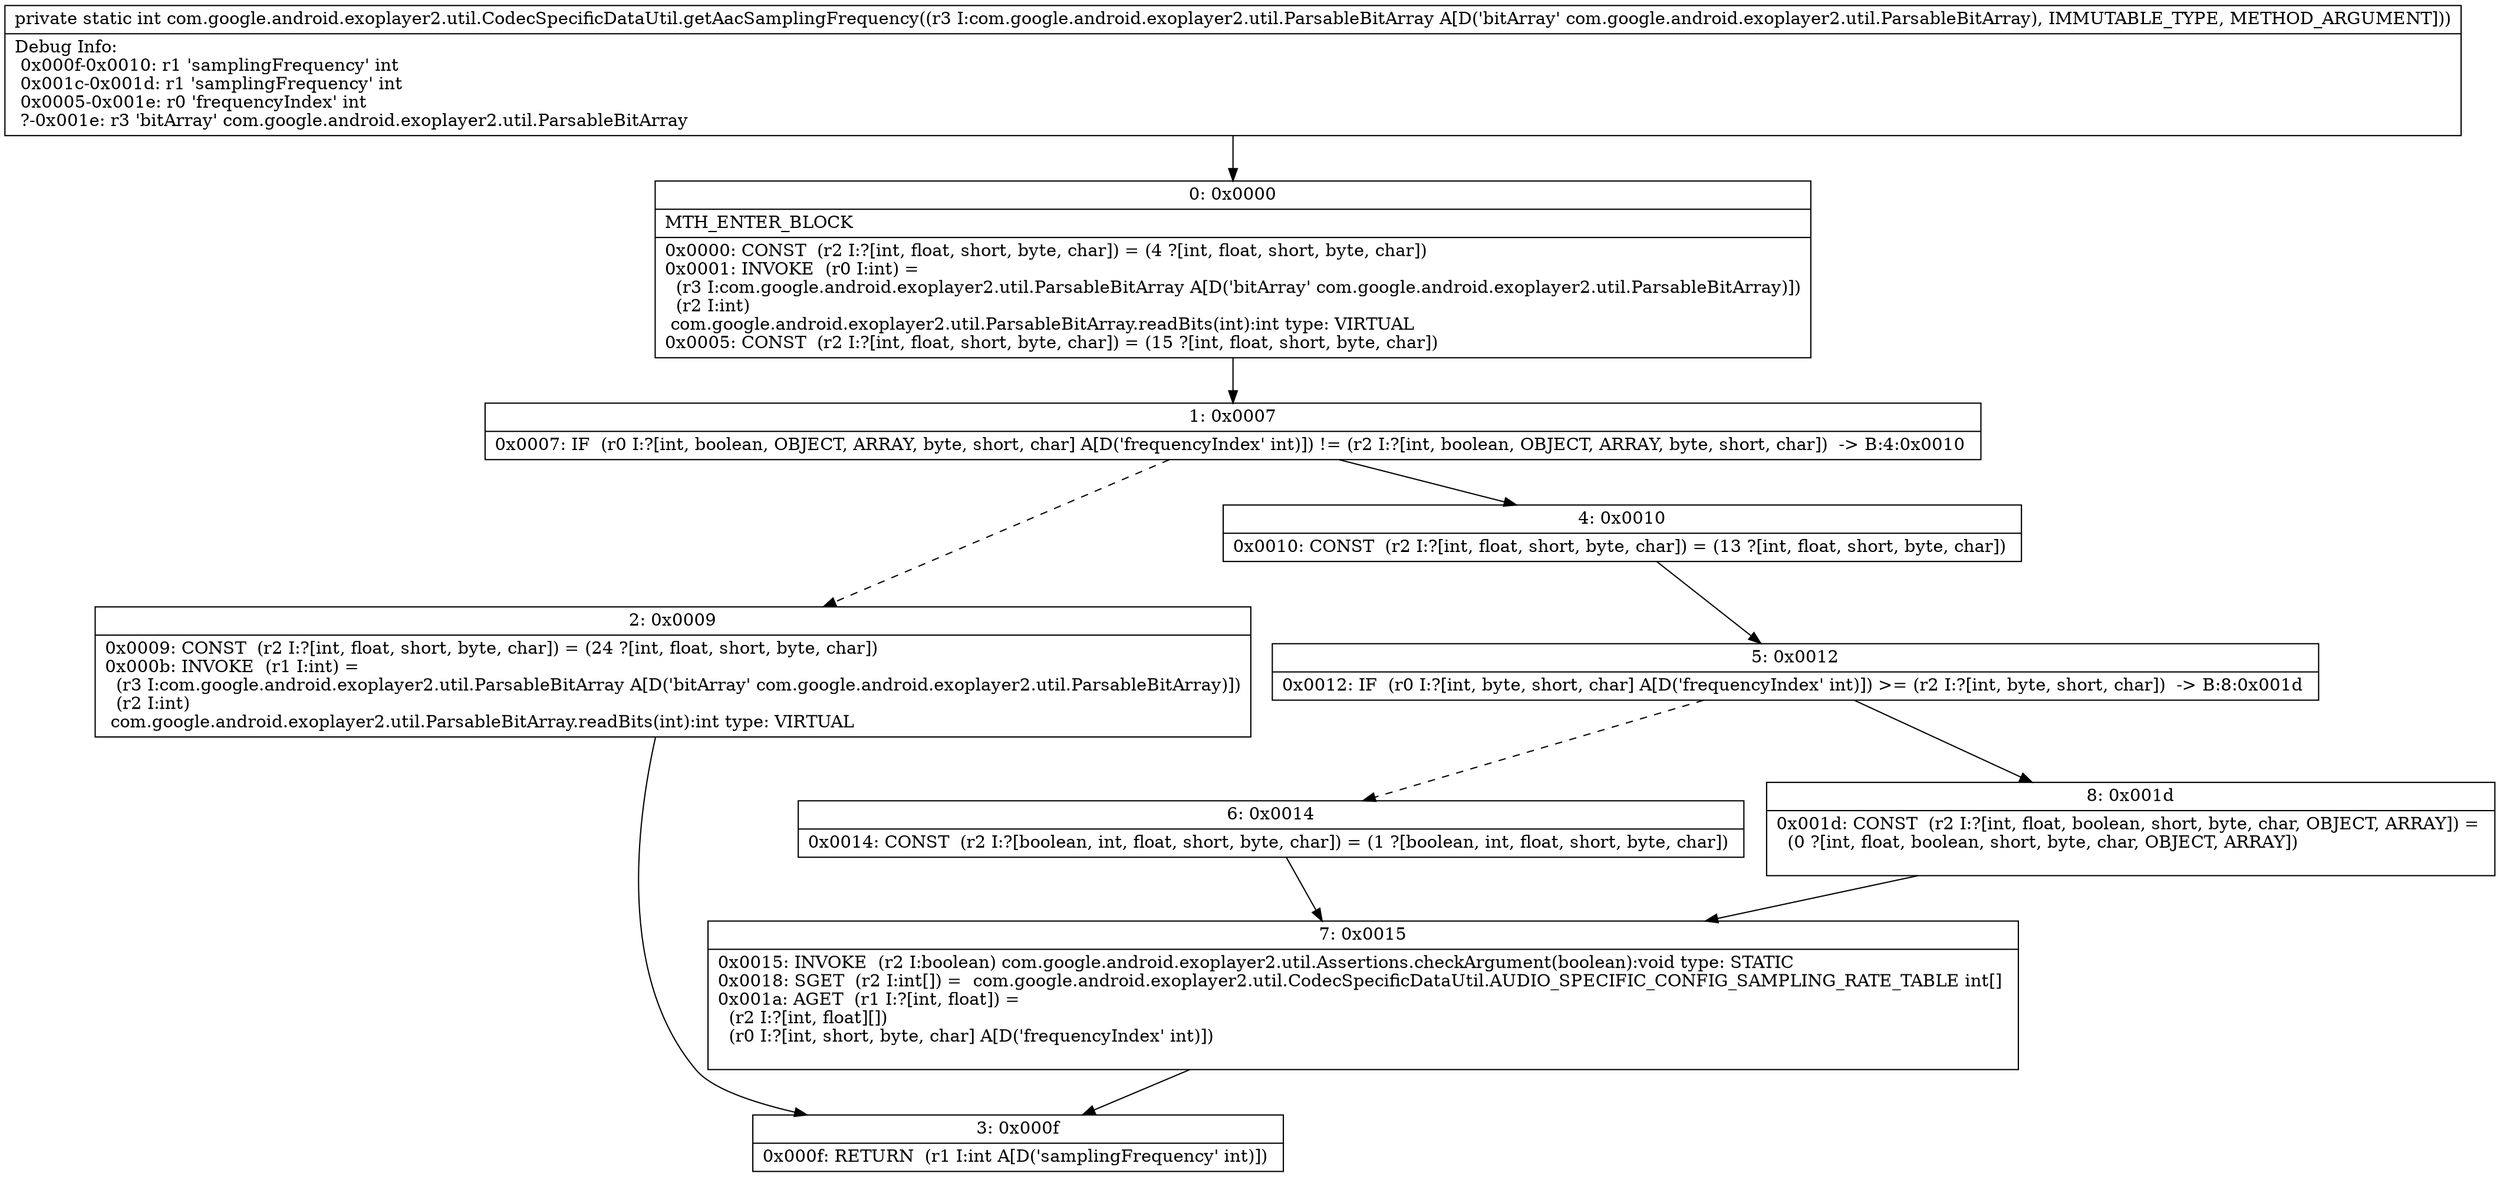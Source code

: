 digraph "CFG forcom.google.android.exoplayer2.util.CodecSpecificDataUtil.getAacSamplingFrequency(Lcom\/google\/android\/exoplayer2\/util\/ParsableBitArray;)I" {
Node_0 [shape=record,label="{0\:\ 0x0000|MTH_ENTER_BLOCK\l|0x0000: CONST  (r2 I:?[int, float, short, byte, char]) = (4 ?[int, float, short, byte, char]) \l0x0001: INVOKE  (r0 I:int) = \l  (r3 I:com.google.android.exoplayer2.util.ParsableBitArray A[D('bitArray' com.google.android.exoplayer2.util.ParsableBitArray)])\l  (r2 I:int)\l com.google.android.exoplayer2.util.ParsableBitArray.readBits(int):int type: VIRTUAL \l0x0005: CONST  (r2 I:?[int, float, short, byte, char]) = (15 ?[int, float, short, byte, char]) \l}"];
Node_1 [shape=record,label="{1\:\ 0x0007|0x0007: IF  (r0 I:?[int, boolean, OBJECT, ARRAY, byte, short, char] A[D('frequencyIndex' int)]) != (r2 I:?[int, boolean, OBJECT, ARRAY, byte, short, char])  \-\> B:4:0x0010 \l}"];
Node_2 [shape=record,label="{2\:\ 0x0009|0x0009: CONST  (r2 I:?[int, float, short, byte, char]) = (24 ?[int, float, short, byte, char]) \l0x000b: INVOKE  (r1 I:int) = \l  (r3 I:com.google.android.exoplayer2.util.ParsableBitArray A[D('bitArray' com.google.android.exoplayer2.util.ParsableBitArray)])\l  (r2 I:int)\l com.google.android.exoplayer2.util.ParsableBitArray.readBits(int):int type: VIRTUAL \l}"];
Node_3 [shape=record,label="{3\:\ 0x000f|0x000f: RETURN  (r1 I:int A[D('samplingFrequency' int)]) \l}"];
Node_4 [shape=record,label="{4\:\ 0x0010|0x0010: CONST  (r2 I:?[int, float, short, byte, char]) = (13 ?[int, float, short, byte, char]) \l}"];
Node_5 [shape=record,label="{5\:\ 0x0012|0x0012: IF  (r0 I:?[int, byte, short, char] A[D('frequencyIndex' int)]) \>= (r2 I:?[int, byte, short, char])  \-\> B:8:0x001d \l}"];
Node_6 [shape=record,label="{6\:\ 0x0014|0x0014: CONST  (r2 I:?[boolean, int, float, short, byte, char]) = (1 ?[boolean, int, float, short, byte, char]) \l}"];
Node_7 [shape=record,label="{7\:\ 0x0015|0x0015: INVOKE  (r2 I:boolean) com.google.android.exoplayer2.util.Assertions.checkArgument(boolean):void type: STATIC \l0x0018: SGET  (r2 I:int[]) =  com.google.android.exoplayer2.util.CodecSpecificDataUtil.AUDIO_SPECIFIC_CONFIG_SAMPLING_RATE_TABLE int[] \l0x001a: AGET  (r1 I:?[int, float]) = \l  (r2 I:?[int, float][])\l  (r0 I:?[int, short, byte, char] A[D('frequencyIndex' int)])\l \l}"];
Node_8 [shape=record,label="{8\:\ 0x001d|0x001d: CONST  (r2 I:?[int, float, boolean, short, byte, char, OBJECT, ARRAY]) = \l  (0 ?[int, float, boolean, short, byte, char, OBJECT, ARRAY])\l \l}"];
MethodNode[shape=record,label="{private static int com.google.android.exoplayer2.util.CodecSpecificDataUtil.getAacSamplingFrequency((r3 I:com.google.android.exoplayer2.util.ParsableBitArray A[D('bitArray' com.google.android.exoplayer2.util.ParsableBitArray), IMMUTABLE_TYPE, METHOD_ARGUMENT]))  | Debug Info:\l  0x000f\-0x0010: r1 'samplingFrequency' int\l  0x001c\-0x001d: r1 'samplingFrequency' int\l  0x0005\-0x001e: r0 'frequencyIndex' int\l  ?\-0x001e: r3 'bitArray' com.google.android.exoplayer2.util.ParsableBitArray\l}"];
MethodNode -> Node_0;
Node_0 -> Node_1;
Node_1 -> Node_2[style=dashed];
Node_1 -> Node_4;
Node_2 -> Node_3;
Node_4 -> Node_5;
Node_5 -> Node_6[style=dashed];
Node_5 -> Node_8;
Node_6 -> Node_7;
Node_7 -> Node_3;
Node_8 -> Node_7;
}

